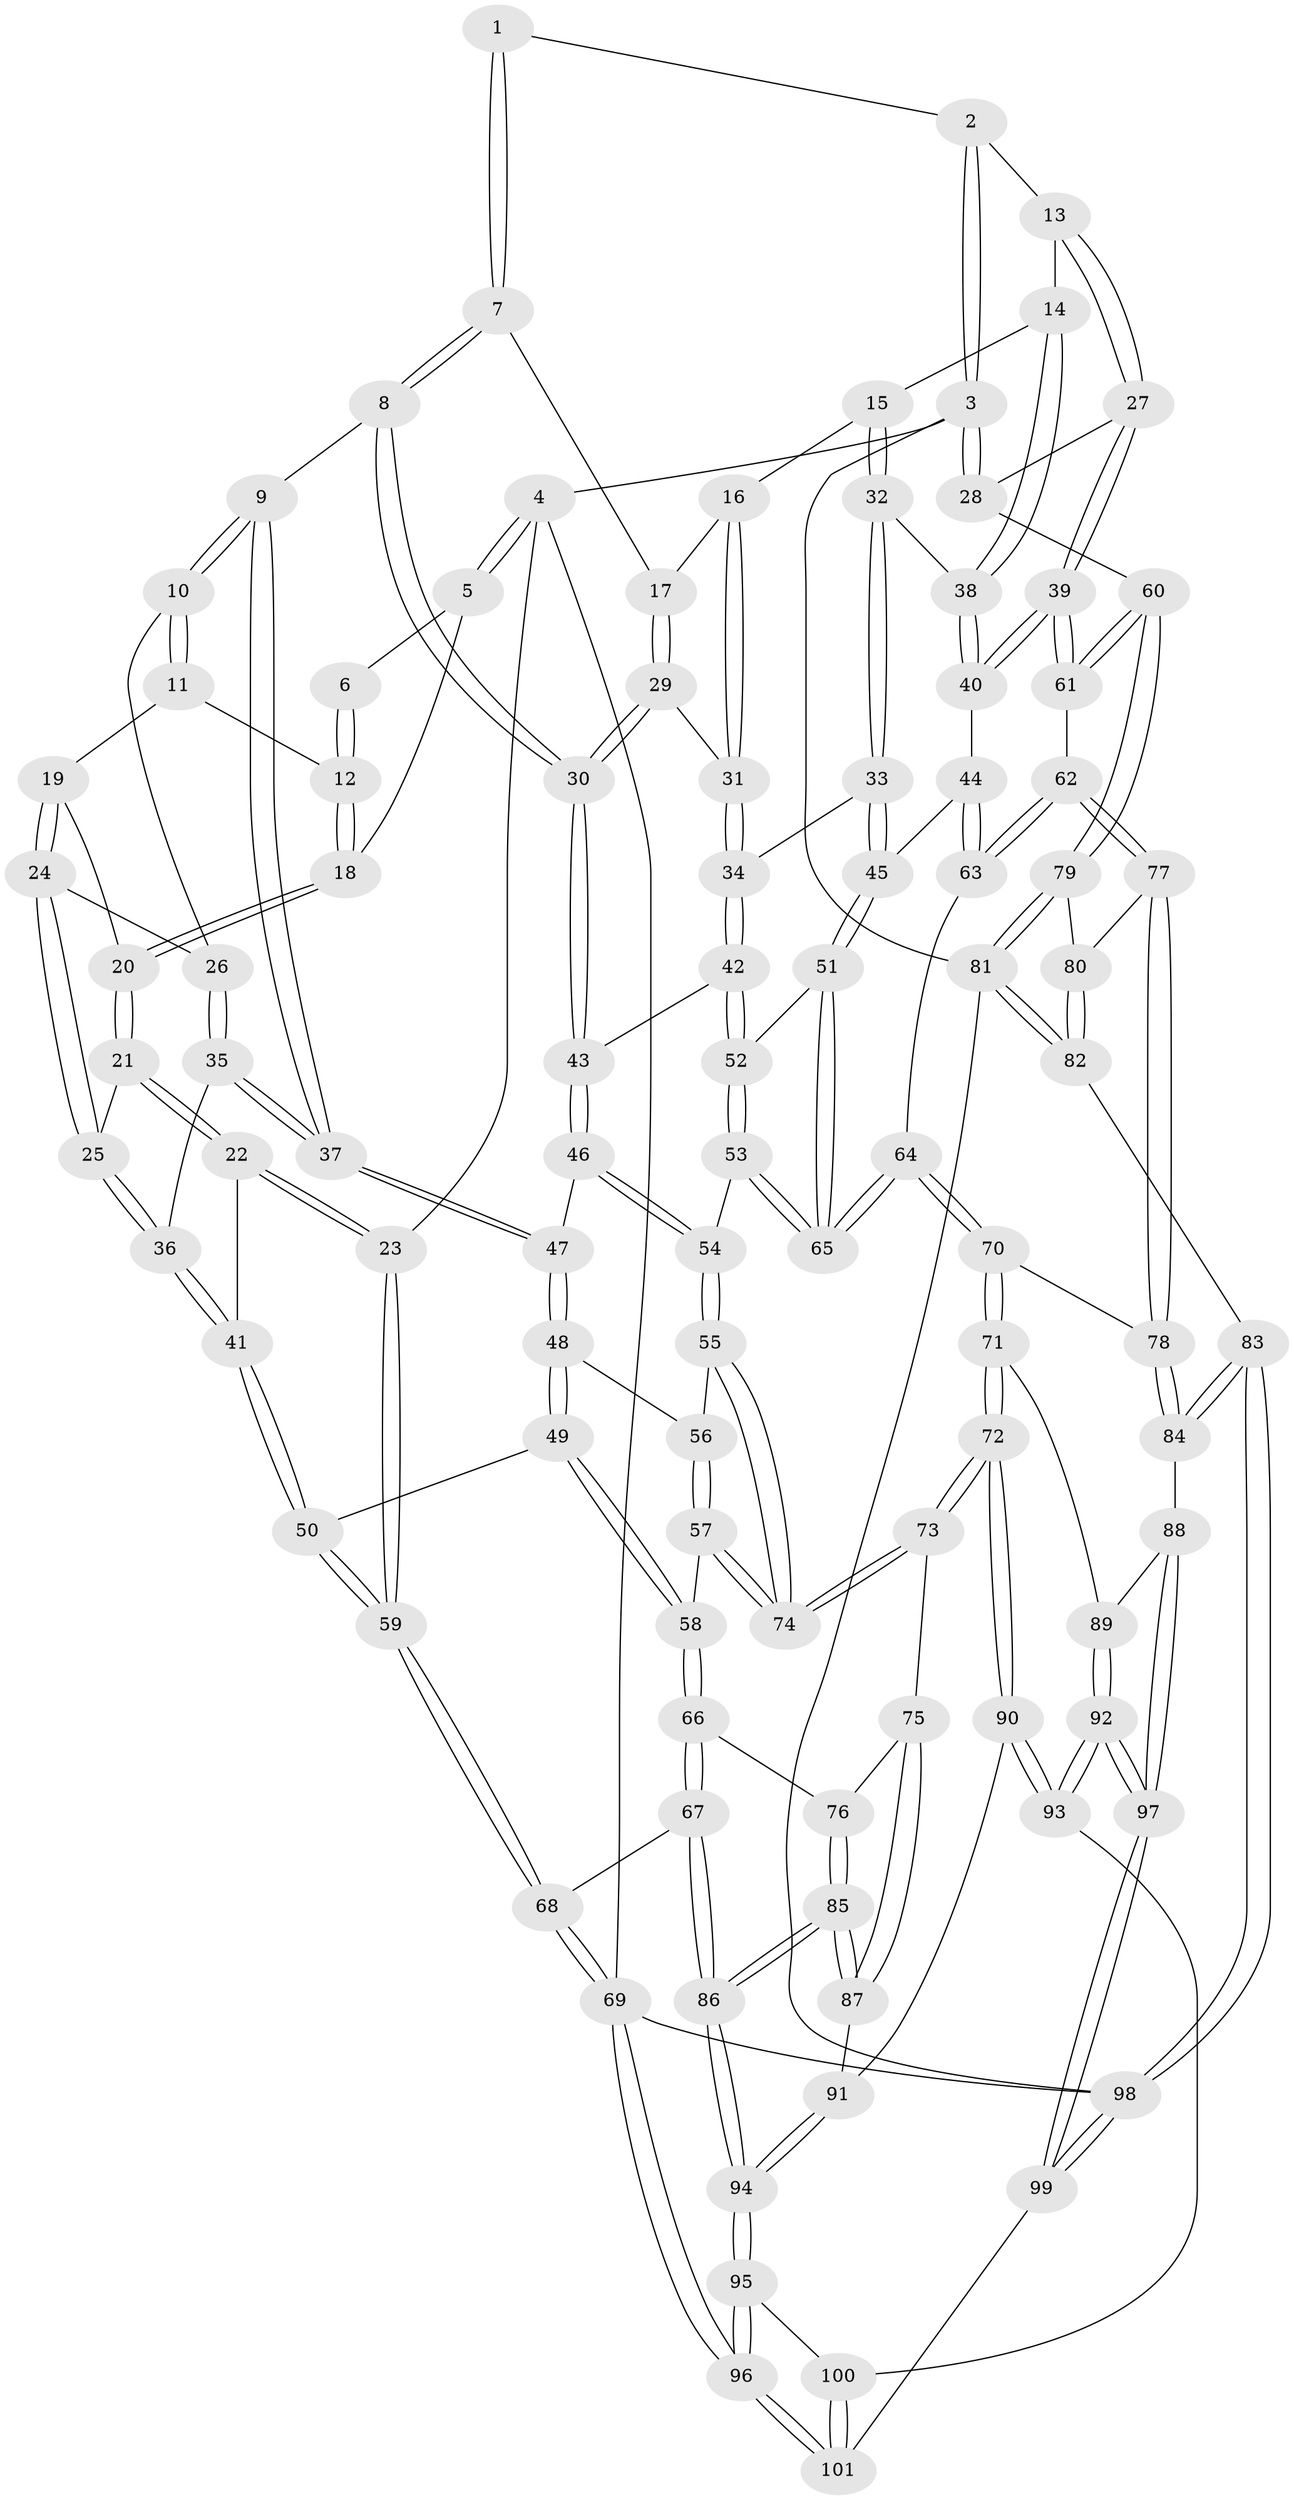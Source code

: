 // Generated by graph-tools (version 1.1) at 2025/51/03/09/25 03:51:05]
// undirected, 101 vertices, 249 edges
graph export_dot {
graph [start="1"]
  node [color=gray90,style=filled];
  1 [pos="+0.4615777750159929+0"];
  2 [pos="+0.7245523978314136+0"];
  3 [pos="+1+0"];
  4 [pos="+0+0"];
  5 [pos="+0+0"];
  6 [pos="+0.2420537046430133+0"];
  7 [pos="+0.46857355541870505+0.013627321447060352"];
  8 [pos="+0.3820270788802338+0.143021551159162"];
  9 [pos="+0.3181660195152635+0.14265926162710632"];
  10 [pos="+0.2566580679912929+0.08929320769260589"];
  11 [pos="+0.22612682174213292+0.03228985767983324"];
  12 [pos="+0.2197414613142809+0"];
  13 [pos="+0.7652610028893725+0.027688917818149254"];
  14 [pos="+0.7337400378908028+0.07495888698284398"];
  15 [pos="+0.5652743934420695+0.09068501706329171"];
  16 [pos="+0.5612002048452126+0.08870541365596558"];
  17 [pos="+0.5385419456225693+0.07494992330889248"];
  18 [pos="+0.09249819981621883+0.0730836539850545"];
  19 [pos="+0.14797310186276108+0.09344164160645649"];
  20 [pos="+0.09249647729573815+0.07377395331383495"];
  21 [pos="+0.04751581334085595+0.12757647183594212"];
  22 [pos="+0+0.12162235033022199"];
  23 [pos="+0+0.08080752901043994"];
  24 [pos="+0.15602186025916173+0.12130692468728864"];
  25 [pos="+0.07800297589826045+0.16196286660775855"];
  26 [pos="+0.1744742383820338+0.1427780458811826"];
  27 [pos="+0.9231206250616031+0.11319748974571671"];
  28 [pos="+1+0"];
  29 [pos="+0.5190470576372268+0.20483919996171443"];
  30 [pos="+0.41040227757931264+0.21810428895470876"];
  31 [pos="+0.5443712830236807+0.21519348077541622"];
  32 [pos="+0.6146898436429317+0.19057923474367636"];
  33 [pos="+0.5907875522856576+0.24035243055893243"];
  34 [pos="+0.5830983107799109+0.24196647485778788"];
  35 [pos="+0.1745163072438229+0.1488386571983935"];
  36 [pos="+0.10571894619388132+0.21524319726822905"];
  37 [pos="+0.24133872166204684+0.21542390105619524"];
  38 [pos="+0.7254863150505659+0.16588628843444234"];
  39 [pos="+0.8782065289483306+0.29038016904996494"];
  40 [pos="+0.7788303812116824+0.27825690804879954"];
  41 [pos="+0.11231459677399298+0.28939110870206347"];
  42 [pos="+0.5281832536012988+0.2975803183889245"];
  43 [pos="+0.4115363321044496+0.25907615928310923"];
  44 [pos="+0.71665324886468+0.32114488480878955"];
  45 [pos="+0.6891117696834799+0.3287945274622916"];
  46 [pos="+0.3928260478974852+0.29607395670796555"];
  47 [pos="+0.20971962015435391+0.28840745474597024"];
  48 [pos="+0.20590144235473348+0.2917119497462524"];
  49 [pos="+0.123885454089236+0.31560679093672706"];
  50 [pos="+0.1217339056572776+0.31497581993234364"];
  51 [pos="+0.6811014258370914+0.3374896502054837"];
  52 [pos="+0.5332964283673521+0.31824604383528143"];
  53 [pos="+0.5287630964202229+0.43173667326483256"];
  54 [pos="+0.3948758926149511+0.4157567406748136"];
  55 [pos="+0.36003401953484576+0.4471145149326613"];
  56 [pos="+0.24511910115379673+0.3388410321284787"];
  57 [pos="+0.2347736762086261+0.49174173271860744"];
  58 [pos="+0.16488036892487742+0.42104167253371094"];
  59 [pos="+0+0.4905100137594545"];
  60 [pos="+1+0.4179537408171235"];
  61 [pos="+0.9604146360614216+0.3757342971822493"];
  62 [pos="+0.7919664335507935+0.5417143249456542"];
  63 [pos="+0.7916478402503832+0.541523579287031"];
  64 [pos="+0.5938273006799916+0.4869416590676574"];
  65 [pos="+0.5891737330356988+0.4728709141797517"];
  66 [pos="+0.006363222029876336+0.5863675157872185"];
  67 [pos="+0+0.5907324661857215"];
  68 [pos="+0+0.5511822475645474"];
  69 [pos="+0+1"];
  70 [pos="+0.5506810900896465+0.5947043217554019"];
  71 [pos="+0.5241871932670339+0.6391206963112289"];
  72 [pos="+0.3899064977561956+0.6715030808896425"];
  73 [pos="+0.2948693100504666+0.5785663243239365"];
  74 [pos="+0.29601233799567067+0.5636091973017562"];
  75 [pos="+0.28619671685464676+0.5817870155355561"];
  76 [pos="+0.1465253906310897+0.6050131062796227"];
  77 [pos="+0.7988097629885501+0.579642559970658"];
  78 [pos="+0.7827731635313406+0.6379042741361446"];
  79 [pos="+1+0.44987658510787354"];
  80 [pos="+0.9111484806719865+0.6060754099661907"];
  81 [pos="+1+0.8290010433649746"];
  82 [pos="+1+0.8090347579197796"];
  83 [pos="+0.8708227476110536+0.830650908348101"];
  84 [pos="+0.7698465184233277+0.7527973187590679"];
  85 [pos="+0.14134135459576175+0.7745713408788677"];
  86 [pos="+0.10932750538918024+0.8191543611551633"];
  87 [pos="+0.1964468116772664+0.7491464378599687"];
  88 [pos="+0.7383973137811902+0.758833102675731"];
  89 [pos="+0.564873154552478+0.6780964394566248"];
  90 [pos="+0.37686809353629597+0.7940802829967666"];
  91 [pos="+0.25323408172730344+0.7876354841039866"];
  92 [pos="+0.5554673463143983+0.8862610336363345"];
  93 [pos="+0.3785723567902181+0.8046023485680169"];
  94 [pos="+0.11317759320529923+0.8631611312876475"];
  95 [pos="+0.0919856241719261+1"];
  96 [pos="+0+1"];
  97 [pos="+0.5834689728380763+0.9121760062462139"];
  98 [pos="+0.7198941385275905+1"];
  99 [pos="+0.6151856317253227+1"];
  100 [pos="+0.34829409780404186+0.8673036564711614"];
  101 [pos="+0.5412674267441249+1"];
  1 -- 2;
  1 -- 7;
  1 -- 7;
  2 -- 3;
  2 -- 3;
  2 -- 13;
  3 -- 4;
  3 -- 28;
  3 -- 28;
  3 -- 81;
  4 -- 5;
  4 -- 5;
  4 -- 23;
  4 -- 69;
  5 -- 6;
  5 -- 18;
  6 -- 12;
  6 -- 12;
  7 -- 8;
  7 -- 8;
  7 -- 17;
  8 -- 9;
  8 -- 30;
  8 -- 30;
  9 -- 10;
  9 -- 10;
  9 -- 37;
  9 -- 37;
  10 -- 11;
  10 -- 11;
  10 -- 26;
  11 -- 12;
  11 -- 19;
  12 -- 18;
  12 -- 18;
  13 -- 14;
  13 -- 27;
  13 -- 27;
  14 -- 15;
  14 -- 38;
  14 -- 38;
  15 -- 16;
  15 -- 32;
  15 -- 32;
  16 -- 17;
  16 -- 31;
  16 -- 31;
  17 -- 29;
  17 -- 29;
  18 -- 20;
  18 -- 20;
  19 -- 20;
  19 -- 24;
  19 -- 24;
  20 -- 21;
  20 -- 21;
  21 -- 22;
  21 -- 22;
  21 -- 25;
  22 -- 23;
  22 -- 23;
  22 -- 41;
  23 -- 59;
  23 -- 59;
  24 -- 25;
  24 -- 25;
  24 -- 26;
  25 -- 36;
  25 -- 36;
  26 -- 35;
  26 -- 35;
  27 -- 28;
  27 -- 39;
  27 -- 39;
  28 -- 60;
  29 -- 30;
  29 -- 30;
  29 -- 31;
  30 -- 43;
  30 -- 43;
  31 -- 34;
  31 -- 34;
  32 -- 33;
  32 -- 33;
  32 -- 38;
  33 -- 34;
  33 -- 45;
  33 -- 45;
  34 -- 42;
  34 -- 42;
  35 -- 36;
  35 -- 37;
  35 -- 37;
  36 -- 41;
  36 -- 41;
  37 -- 47;
  37 -- 47;
  38 -- 40;
  38 -- 40;
  39 -- 40;
  39 -- 40;
  39 -- 61;
  39 -- 61;
  40 -- 44;
  41 -- 50;
  41 -- 50;
  42 -- 43;
  42 -- 52;
  42 -- 52;
  43 -- 46;
  43 -- 46;
  44 -- 45;
  44 -- 63;
  44 -- 63;
  45 -- 51;
  45 -- 51;
  46 -- 47;
  46 -- 54;
  46 -- 54;
  47 -- 48;
  47 -- 48;
  48 -- 49;
  48 -- 49;
  48 -- 56;
  49 -- 50;
  49 -- 58;
  49 -- 58;
  50 -- 59;
  50 -- 59;
  51 -- 52;
  51 -- 65;
  51 -- 65;
  52 -- 53;
  52 -- 53;
  53 -- 54;
  53 -- 65;
  53 -- 65;
  54 -- 55;
  54 -- 55;
  55 -- 56;
  55 -- 74;
  55 -- 74;
  56 -- 57;
  56 -- 57;
  57 -- 58;
  57 -- 74;
  57 -- 74;
  58 -- 66;
  58 -- 66;
  59 -- 68;
  59 -- 68;
  60 -- 61;
  60 -- 61;
  60 -- 79;
  60 -- 79;
  61 -- 62;
  62 -- 63;
  62 -- 63;
  62 -- 77;
  62 -- 77;
  63 -- 64;
  64 -- 65;
  64 -- 65;
  64 -- 70;
  64 -- 70;
  66 -- 67;
  66 -- 67;
  66 -- 76;
  67 -- 68;
  67 -- 86;
  67 -- 86;
  68 -- 69;
  68 -- 69;
  69 -- 96;
  69 -- 96;
  69 -- 98;
  70 -- 71;
  70 -- 71;
  70 -- 78;
  71 -- 72;
  71 -- 72;
  71 -- 89;
  72 -- 73;
  72 -- 73;
  72 -- 90;
  72 -- 90;
  73 -- 74;
  73 -- 74;
  73 -- 75;
  75 -- 76;
  75 -- 87;
  75 -- 87;
  76 -- 85;
  76 -- 85;
  77 -- 78;
  77 -- 78;
  77 -- 80;
  78 -- 84;
  78 -- 84;
  79 -- 80;
  79 -- 81;
  79 -- 81;
  80 -- 82;
  80 -- 82;
  81 -- 82;
  81 -- 82;
  81 -- 98;
  82 -- 83;
  83 -- 84;
  83 -- 84;
  83 -- 98;
  83 -- 98;
  84 -- 88;
  85 -- 86;
  85 -- 86;
  85 -- 87;
  85 -- 87;
  86 -- 94;
  86 -- 94;
  87 -- 91;
  88 -- 89;
  88 -- 97;
  88 -- 97;
  89 -- 92;
  89 -- 92;
  90 -- 91;
  90 -- 93;
  90 -- 93;
  91 -- 94;
  91 -- 94;
  92 -- 93;
  92 -- 93;
  92 -- 97;
  92 -- 97;
  93 -- 100;
  94 -- 95;
  94 -- 95;
  95 -- 96;
  95 -- 96;
  95 -- 100;
  96 -- 101;
  96 -- 101;
  97 -- 99;
  97 -- 99;
  98 -- 99;
  98 -- 99;
  99 -- 101;
  100 -- 101;
  100 -- 101;
}
